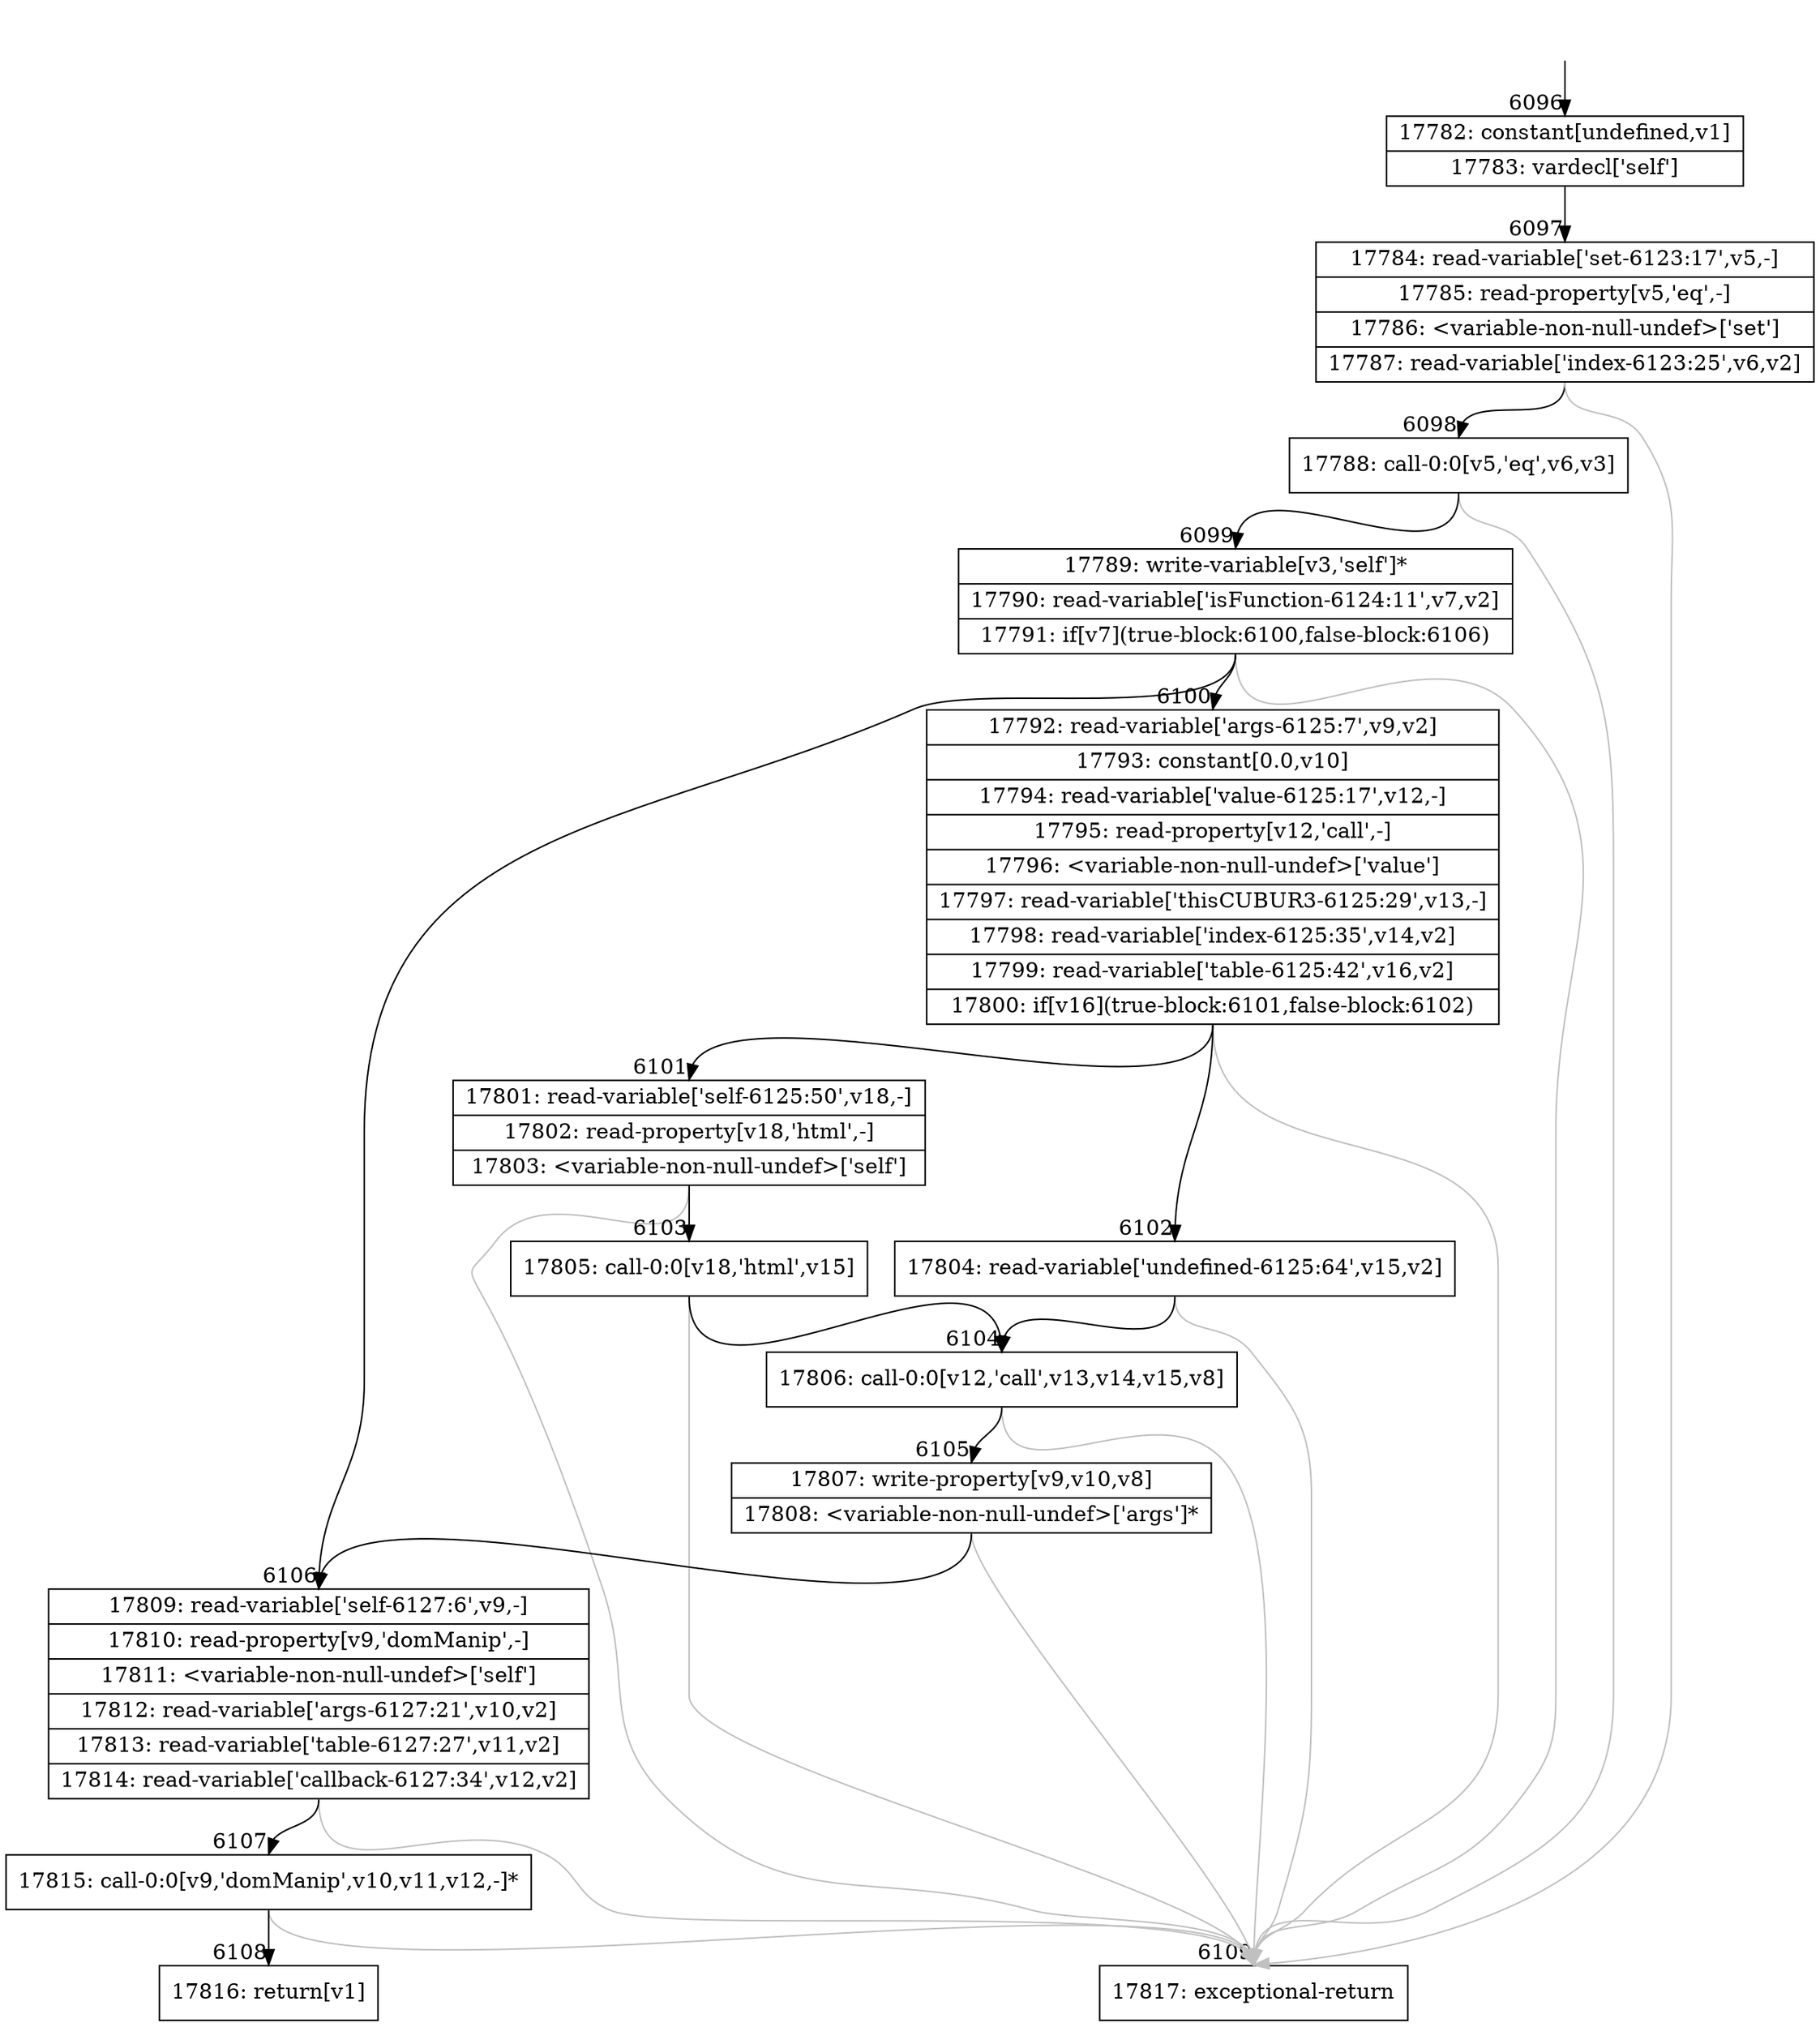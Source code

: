 digraph {
rankdir="TD"
BB_entry403[shape=none,label=""];
BB_entry403 -> BB6096 [tailport=s, headport=n, headlabel="    6096"]
BB6096 [shape=record label="{17782: constant[undefined,v1]|17783: vardecl['self']}" ] 
BB6096 -> BB6097 [tailport=s, headport=n, headlabel="      6097"]
BB6097 [shape=record label="{17784: read-variable['set-6123:17',v5,-]|17785: read-property[v5,'eq',-]|17786: \<variable-non-null-undef\>['set']|17787: read-variable['index-6123:25',v6,v2]}" ] 
BB6097 -> BB6098 [tailport=s, headport=n, headlabel="      6098"]
BB6097 -> BB6109 [tailport=s, headport=n, color=gray, headlabel="      6109"]
BB6098 [shape=record label="{17788: call-0:0[v5,'eq',v6,v3]}" ] 
BB6098 -> BB6099 [tailport=s, headport=n, headlabel="      6099"]
BB6098 -> BB6109 [tailport=s, headport=n, color=gray]
BB6099 [shape=record label="{17789: write-variable[v3,'self']*|17790: read-variable['isFunction-6124:11',v7,v2]|17791: if[v7](true-block:6100,false-block:6106)}" ] 
BB6099 -> BB6100 [tailport=s, headport=n, headlabel="      6100"]
BB6099 -> BB6106 [tailport=s, headport=n, headlabel="      6106"]
BB6099 -> BB6109 [tailport=s, headport=n, color=gray]
BB6100 [shape=record label="{17792: read-variable['args-6125:7',v9,v2]|17793: constant[0.0,v10]|17794: read-variable['value-6125:17',v12,-]|17795: read-property[v12,'call',-]|17796: \<variable-non-null-undef\>['value']|17797: read-variable['thisCUBUR3-6125:29',v13,-]|17798: read-variable['index-6125:35',v14,v2]|17799: read-variable['table-6125:42',v16,v2]|17800: if[v16](true-block:6101,false-block:6102)}" ] 
BB6100 -> BB6101 [tailport=s, headport=n, headlabel="      6101"]
BB6100 -> BB6102 [tailport=s, headport=n, headlabel="      6102"]
BB6100 -> BB6109 [tailport=s, headport=n, color=gray]
BB6101 [shape=record label="{17801: read-variable['self-6125:50',v18,-]|17802: read-property[v18,'html',-]|17803: \<variable-non-null-undef\>['self']}" ] 
BB6101 -> BB6103 [tailport=s, headport=n, headlabel="      6103"]
BB6101 -> BB6109 [tailport=s, headport=n, color=gray]
BB6102 [shape=record label="{17804: read-variable['undefined-6125:64',v15,v2]}" ] 
BB6102 -> BB6104 [tailport=s, headport=n, headlabel="      6104"]
BB6102 -> BB6109 [tailport=s, headport=n, color=gray]
BB6103 [shape=record label="{17805: call-0:0[v18,'html',v15]}" ] 
BB6103 -> BB6104 [tailport=s, headport=n]
BB6103 -> BB6109 [tailport=s, headport=n, color=gray]
BB6104 [shape=record label="{17806: call-0:0[v12,'call',v13,v14,v15,v8]}" ] 
BB6104 -> BB6105 [tailport=s, headport=n, headlabel="      6105"]
BB6104 -> BB6109 [tailport=s, headport=n, color=gray]
BB6105 [shape=record label="{17807: write-property[v9,v10,v8]|17808: \<variable-non-null-undef\>['args']*}" ] 
BB6105 -> BB6106 [tailport=s, headport=n]
BB6105 -> BB6109 [tailport=s, headport=n, color=gray]
BB6106 [shape=record label="{17809: read-variable['self-6127:6',v9,-]|17810: read-property[v9,'domManip',-]|17811: \<variable-non-null-undef\>['self']|17812: read-variable['args-6127:21',v10,v2]|17813: read-variable['table-6127:27',v11,v2]|17814: read-variable['callback-6127:34',v12,v2]}" ] 
BB6106 -> BB6107 [tailport=s, headport=n, headlabel="      6107"]
BB6106 -> BB6109 [tailport=s, headport=n, color=gray]
BB6107 [shape=record label="{17815: call-0:0[v9,'domManip',v10,v11,v12,-]*}" ] 
BB6107 -> BB6108 [tailport=s, headport=n, headlabel="      6108"]
BB6107 -> BB6109 [tailport=s, headport=n, color=gray]
BB6108 [shape=record label="{17816: return[v1]}" ] 
BB6109 [shape=record label="{17817: exceptional-return}" ] 
}
